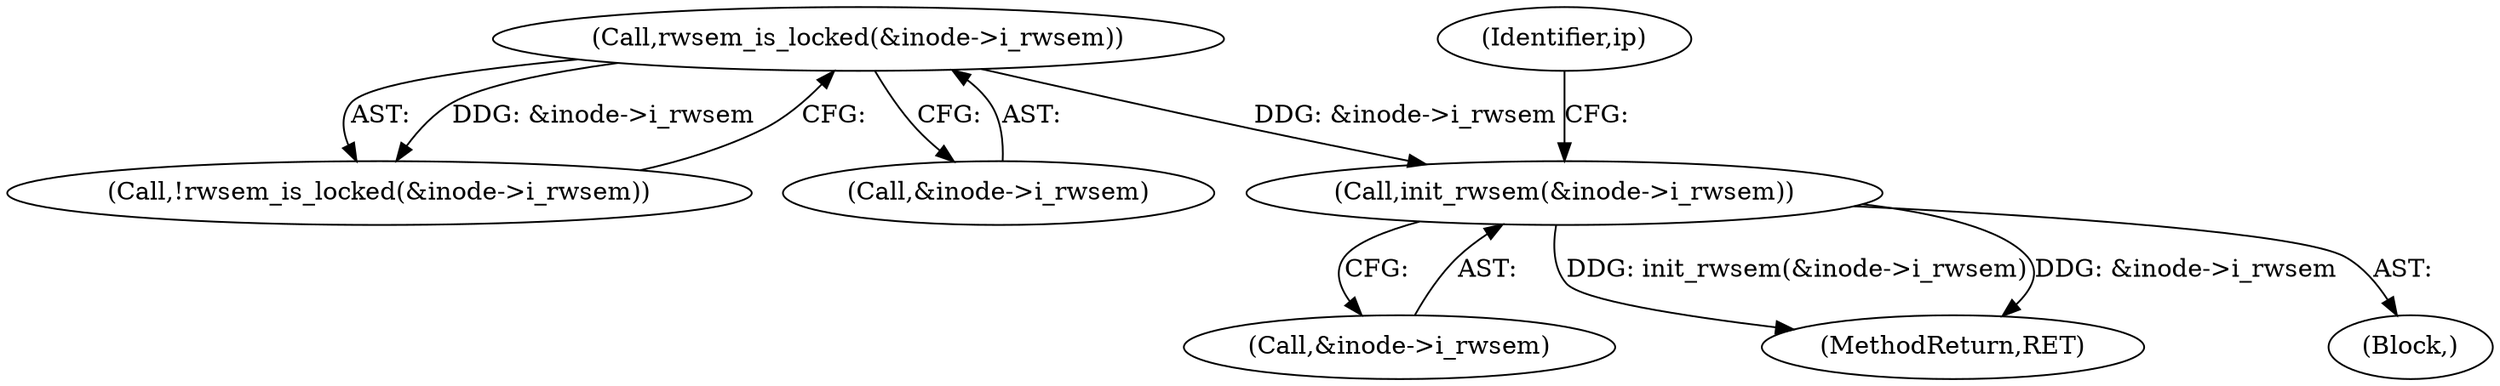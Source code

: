 digraph "0_linux_afca6c5b2595fc44383919fba740c194b0b76aff@pointer" {
"1000287" [label="(Call,init_rwsem(&inode->i_rwsem))"];
"1000282" [label="(Call,rwsem_is_locked(&inode->i_rwsem))"];
"1000287" [label="(Call,init_rwsem(&inode->i_rwsem))"];
"1000281" [label="(Call,!rwsem_is_locked(&inode->i_rwsem))"];
"1000282" [label="(Call,rwsem_is_locked(&inode->i_rwsem))"];
"1000288" [label="(Call,&inode->i_rwsem)"];
"1000355" [label="(MethodReturn,RET)"];
"1000179" [label="(Block,)"];
"1000283" [label="(Call,&inode->i_rwsem)"];
"1000295" [label="(Identifier,ip)"];
"1000287" -> "1000179"  [label="AST: "];
"1000287" -> "1000288"  [label="CFG: "];
"1000288" -> "1000287"  [label="AST: "];
"1000295" -> "1000287"  [label="CFG: "];
"1000287" -> "1000355"  [label="DDG: init_rwsem(&inode->i_rwsem)"];
"1000287" -> "1000355"  [label="DDG: &inode->i_rwsem"];
"1000282" -> "1000287"  [label="DDG: &inode->i_rwsem"];
"1000282" -> "1000281"  [label="AST: "];
"1000282" -> "1000283"  [label="CFG: "];
"1000283" -> "1000282"  [label="AST: "];
"1000281" -> "1000282"  [label="CFG: "];
"1000282" -> "1000281"  [label="DDG: &inode->i_rwsem"];
}
